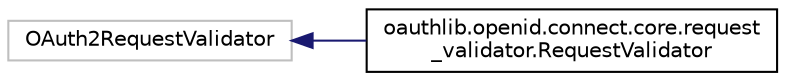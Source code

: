digraph "Graphical Class Hierarchy"
{
 // LATEX_PDF_SIZE
  edge [fontname="Helvetica",fontsize="10",labelfontname="Helvetica",labelfontsize="10"];
  node [fontname="Helvetica",fontsize="10",shape=record];
  rankdir="LR";
  Node16496 [label="OAuth2RequestValidator",height=0.2,width=0.4,color="grey75", fillcolor="white", style="filled",tooltip=" "];
  Node16496 -> Node0 [dir="back",color="midnightblue",fontsize="10",style="solid",fontname="Helvetica"];
  Node0 [label="oauthlib.openid.connect.core.request\l_validator.RequestValidator",height=0.2,width=0.4,color="black", fillcolor="white", style="filled",URL="$classoauthlib_1_1openid_1_1connect_1_1core_1_1request__validator_1_1RequestValidator.html",tooltip=" "];
}
